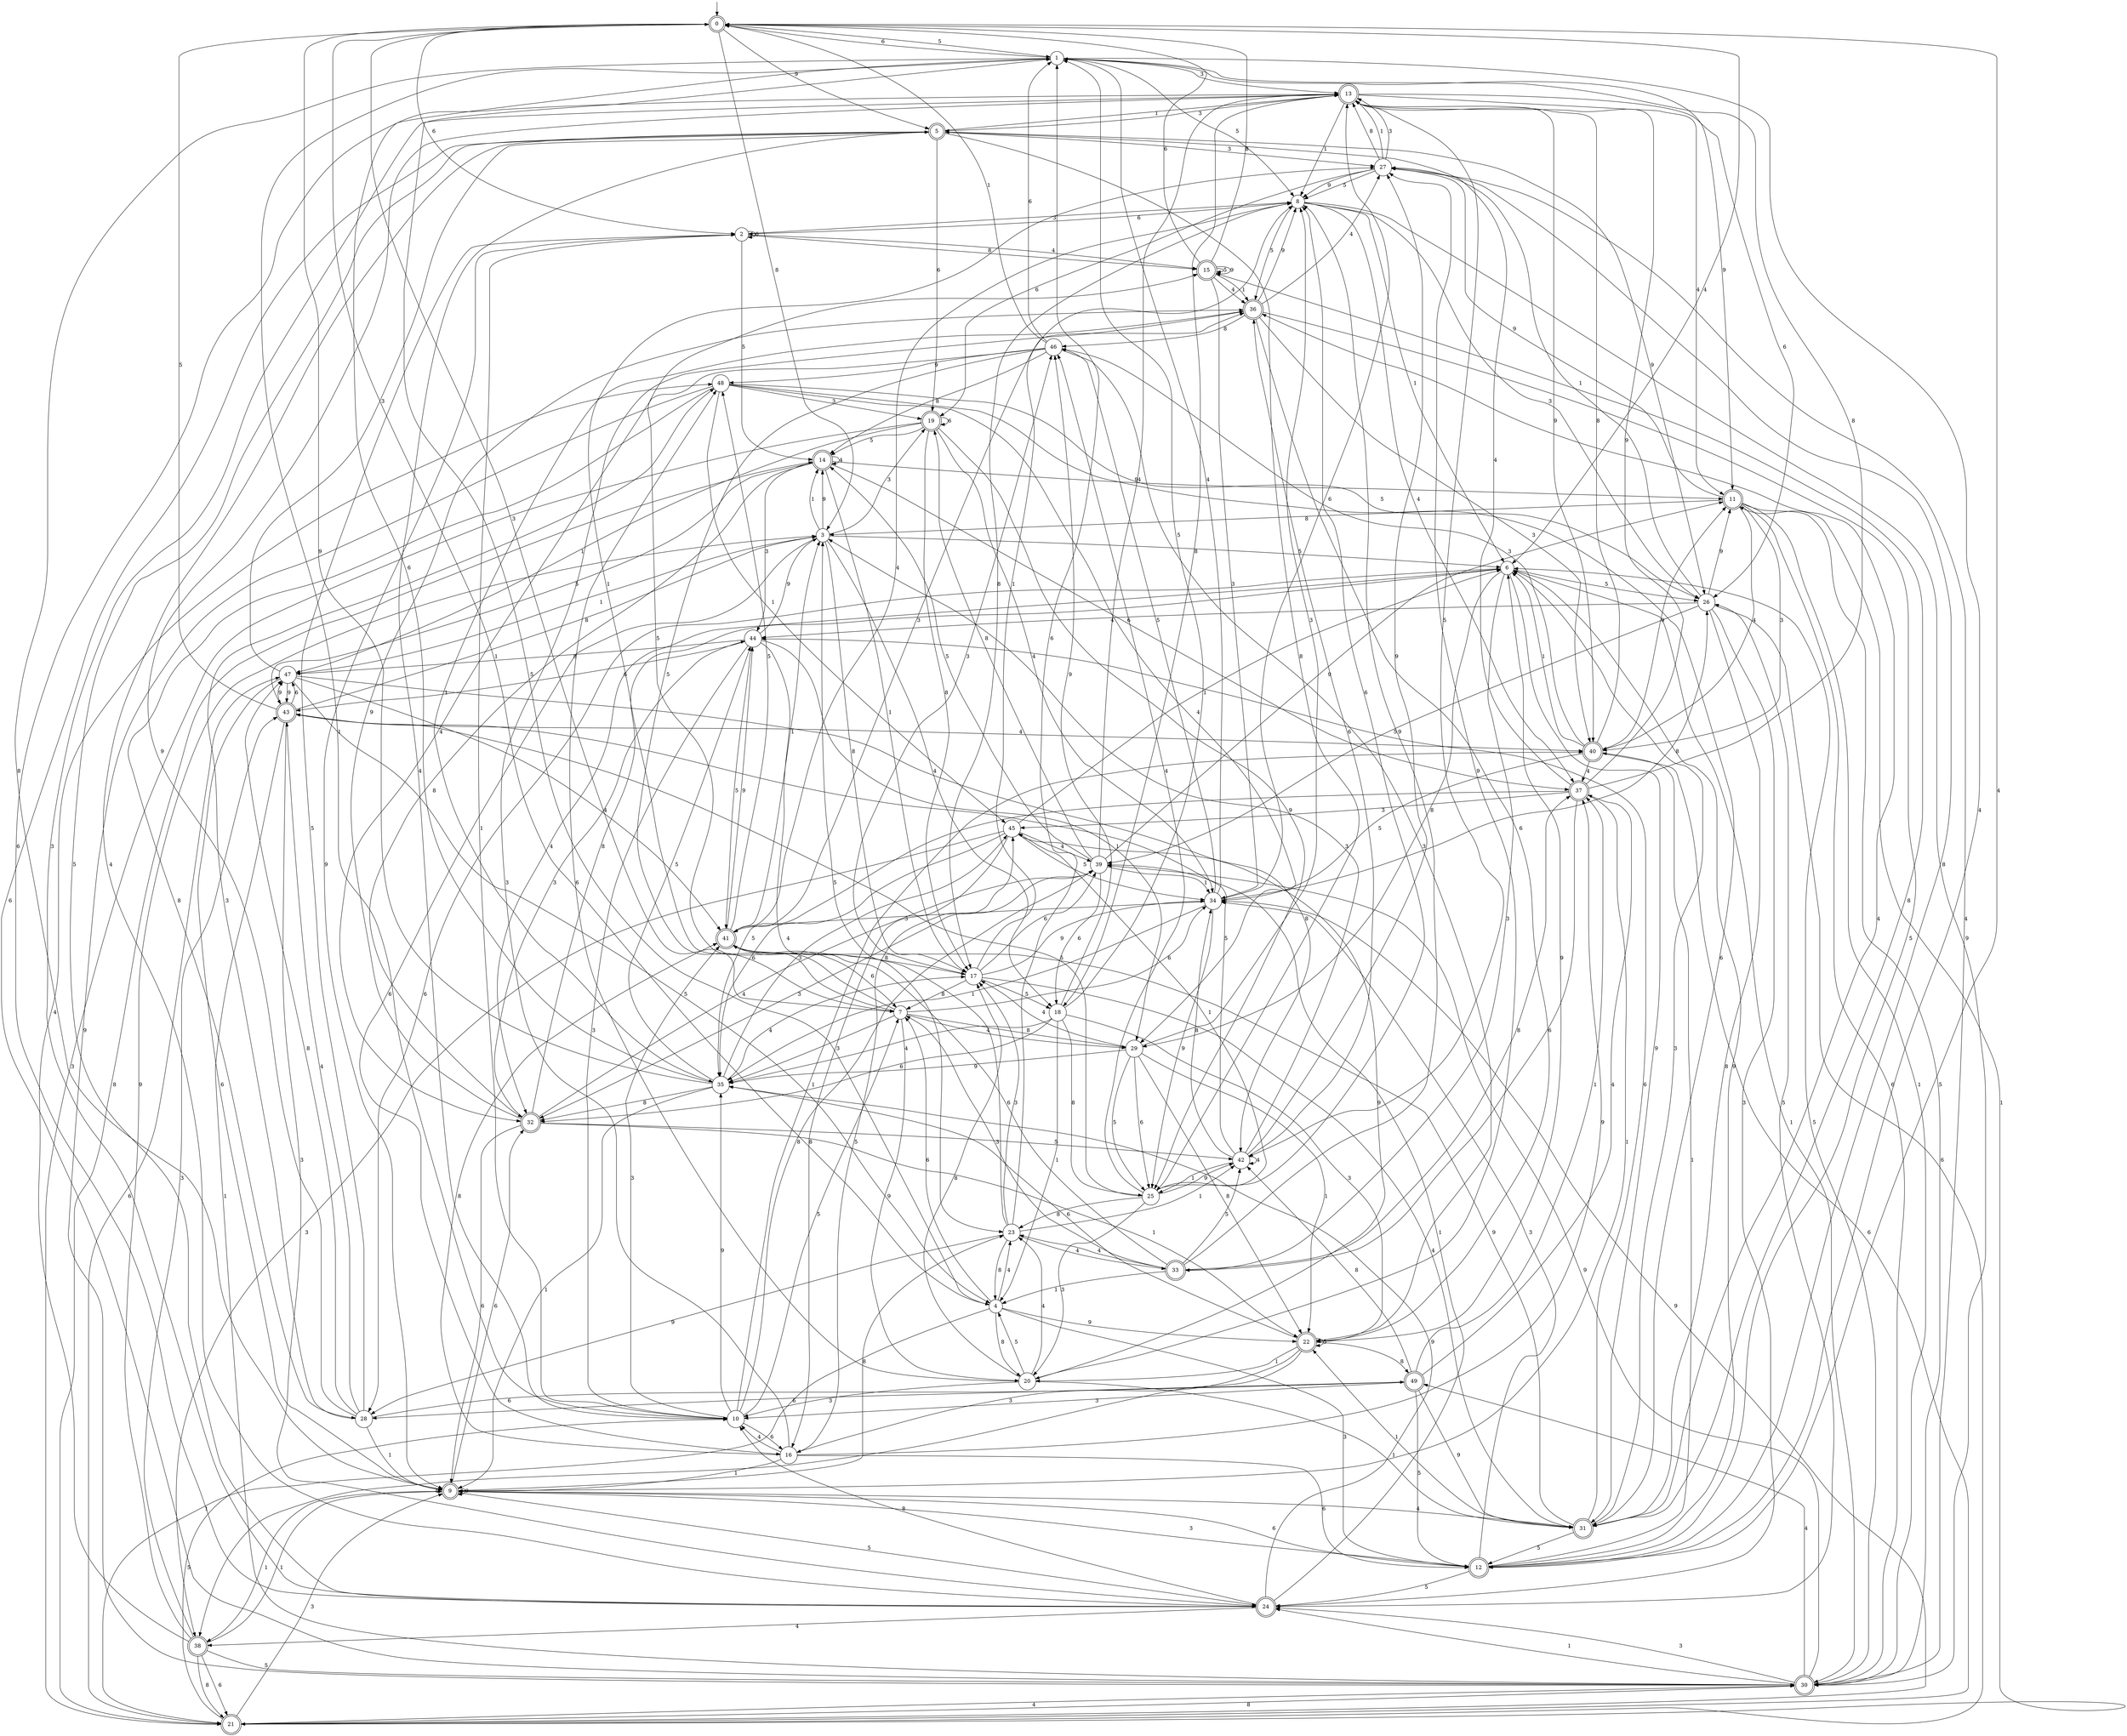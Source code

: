digraph g {

	s0 [shape="doublecircle" label="0"];
	s1 [shape="circle" label="1"];
	s2 [shape="circle" label="2"];
	s3 [shape="circle" label="3"];
	s4 [shape="circle" label="4"];
	s5 [shape="doublecircle" label="5"];
	s6 [shape="circle" label="6"];
	s7 [shape="circle" label="7"];
	s8 [shape="circle" label="8"];
	s9 [shape="doublecircle" label="9"];
	s10 [shape="circle" label="10"];
	s11 [shape="doublecircle" label="11"];
	s12 [shape="doublecircle" label="12"];
	s13 [shape="doublecircle" label="13"];
	s14 [shape="doublecircle" label="14"];
	s15 [shape="doublecircle" label="15"];
	s16 [shape="circle" label="16"];
	s17 [shape="circle" label="17"];
	s18 [shape="circle" label="18"];
	s19 [shape="doublecircle" label="19"];
	s20 [shape="circle" label="20"];
	s21 [shape="doublecircle" label="21"];
	s22 [shape="doublecircle" label="22"];
	s23 [shape="circle" label="23"];
	s24 [shape="doublecircle" label="24"];
	s25 [shape="circle" label="25"];
	s26 [shape="circle" label="26"];
	s27 [shape="circle" label="27"];
	s28 [shape="circle" label="28"];
	s29 [shape="circle" label="29"];
	s30 [shape="doublecircle" label="30"];
	s31 [shape="doublecircle" label="31"];
	s32 [shape="doublecircle" label="32"];
	s33 [shape="doublecircle" label="33"];
	s34 [shape="circle" label="34"];
	s35 [shape="circle" label="35"];
	s36 [shape="doublecircle" label="36"];
	s37 [shape="doublecircle" label="37"];
	s38 [shape="doublecircle" label="38"];
	s39 [shape="circle" label="39"];
	s40 [shape="doublecircle" label="40"];
	s41 [shape="doublecircle" label="41"];
	s42 [shape="circle" label="42"];
	s43 [shape="doublecircle" label="43"];
	s44 [shape="circle" label="44"];
	s45 [shape="circle" label="45"];
	s46 [shape="circle" label="46"];
	s47 [shape="circle" label="47"];
	s48 [shape="circle" label="48"];
	s49 [shape="doublecircle" label="49"];
	s0 -> s1 [label="5"];
	s0 -> s2 [label="6"];
	s0 -> s3 [label="8"];
	s0 -> s4 [label="1"];
	s0 -> s5 [label="9"];
	s0 -> s6 [label="4"];
	s0 -> s7 [label="3"];
	s1 -> s8 [label="5"];
	s1 -> s0 [label="6"];
	s1 -> s9 [label="8"];
	s1 -> s10 [label="1"];
	s1 -> s11 [label="9"];
	s1 -> s12 [label="4"];
	s1 -> s13 [label="3"];
	s2 -> s14 [label="5"];
	s2 -> s2 [label="6"];
	s2 -> s15 [label="8"];
	s2 -> s10 [label="1"];
	s2 -> s9 [label="9"];
	s2 -> s15 [label="4"];
	s2 -> s8 [label="3"];
	s3 -> s6 [label="5"];
	s3 -> s16 [label="6"];
	s3 -> s17 [label="8"];
	s3 -> s14 [label="1"];
	s3 -> s14 [label="9"];
	s3 -> s18 [label="4"];
	s3 -> s19 [label="3"];
	s4 -> s1 [label="5"];
	s4 -> s7 [label="6"];
	s4 -> s20 [label="8"];
	s4 -> s21 [label="1"];
	s4 -> s22 [label="9"];
	s4 -> s23 [label="4"];
	s4 -> s12 [label="3"];
	s5 -> s24 [label="5"];
	s5 -> s19 [label="6"];
	s5 -> s25 [label="8"];
	s5 -> s13 [label="1"];
	s5 -> s26 [label="9"];
	s5 -> s24 [label="4"];
	s5 -> s27 [label="3"];
	s6 -> s26 [label="5"];
	s6 -> s28 [label="6"];
	s6 -> s29 [label="8"];
	s6 -> s30 [label="1"];
	s6 -> s31 [label="9"];
	s6 -> s32 [label="4"];
	s6 -> s33 [label="3"];
	s7 -> s15 [label="5"];
	s7 -> s34 [label="6"];
	s7 -> s29 [label="8"];
	s7 -> s27 [label="1"];
	s7 -> s20 [label="9"];
	s7 -> s29 [label="4"];
	s7 -> s35 [label="3"];
	s8 -> s36 [label="5"];
	s8 -> s2 [label="6"];
	s8 -> s17 [label="8"];
	s8 -> s6 [label="1"];
	s8 -> s30 [label="9"];
	s8 -> s37 [label="4"];
	s8 -> s26 [label="3"];
	s9 -> s24 [label="5"];
	s9 -> s32 [label="6"];
	s9 -> s23 [label="8"];
	s9 -> s38 [label="1"];
	s9 -> s9 [label="9"];
	s9 -> s31 [label="4"];
	s9 -> s12 [label="3"];
	s10 -> s7 [label="5"];
	s10 -> s16 [label="6"];
	s10 -> s39 [label="8"];
	s10 -> s40 [label="1"];
	s10 -> s35 [label="9"];
	s10 -> s5 [label="4"];
	s10 -> s41 [label="3"];
	s11 -> s30 [label="5"];
	s11 -> s30 [label="6"];
	s11 -> s3 [label="8"];
	s11 -> s30 [label="1"];
	s11 -> s27 [label="9"];
	s11 -> s40 [label="4"];
	s11 -> s40 [label="3"];
	s12 -> s24 [label="5"];
	s12 -> s9 [label="6"];
	s12 -> s27 [label="8"];
	s12 -> s40 [label="1"];
	s12 -> s6 [label="9"];
	s12 -> s0 [label="4"];
	s12 -> s34 [label="3"];
	s13 -> s42 [label="5"];
	s13 -> s26 [label="6"];
	s13 -> s18 [label="8"];
	s13 -> s8 [label="1"];
	s13 -> s40 [label="9"];
	s13 -> s11 [label="4"];
	s13 -> s5 [label="3"];
	s14 -> s43 [label="5"];
	s14 -> s37 [label="6"];
	s14 -> s32 [label="8"];
	s14 -> s17 [label="1"];
	s14 -> s11 [label="9"];
	s14 -> s14 [label="4"];
	s14 -> s44 [label="3"];
	s15 -> s15 [label="5"];
	s15 -> s0 [label="6"];
	s15 -> s0 [label="8"];
	s15 -> s36 [label="1"];
	s15 -> s15 [label="9"];
	s15 -> s36 [label="4"];
	s15 -> s34 [label="3"];
	s16 -> s45 [label="5"];
	s16 -> s12 [label="6"];
	s16 -> s41 [label="8"];
	s16 -> s9 [label="1"];
	s16 -> s37 [label="9"];
	s16 -> s10 [label="4"];
	s16 -> s36 [label="3"];
	s17 -> s18 [label="5"];
	s17 -> s39 [label="6"];
	s17 -> s7 [label="8"];
	s17 -> s8 [label="1"];
	s17 -> s34 [label="9"];
	s17 -> s31 [label="4"];
	s17 -> s46 [label="3"];
	s18 -> s1 [label="5"];
	s18 -> s32 [label="6"];
	s18 -> s25 [label="8"];
	s18 -> s4 [label="1"];
	s18 -> s46 [label="9"];
	s18 -> s35 [label="4"];
	s18 -> s22 [label="3"];
	s19 -> s14 [label="5"];
	s19 -> s19 [label="6"];
	s19 -> s17 [label="8"];
	s19 -> s47 [label="1"];
	s19 -> s25 [label="9"];
	s19 -> s34 [label="4"];
	s19 -> s21 [label="3"];
	s20 -> s4 [label="5"];
	s20 -> s48 [label="6"];
	s20 -> s17 [label="8"];
	s20 -> s31 [label="1"];
	s20 -> s27 [label="9"];
	s20 -> s23 [label="4"];
	s20 -> s10 [label="3"];
	s21 -> s10 [label="5"];
	s21 -> s47 [label="6"];
	s21 -> s14 [label="8"];
	s21 -> s11 [label="1"];
	s21 -> s34 [label="9"];
	s21 -> s30 [label="4"];
	s21 -> s9 [label="3"];
	s22 -> s22 [label="5"];
	s22 -> s35 [label="6"];
	s22 -> s49 [label="8"];
	s22 -> s20 [label="1"];
	s22 -> s6 [label="9"];
	s22 -> s38 [label="4"];
	s22 -> s16 [label="3"];
	s23 -> s3 [label="5"];
	s23 -> s1 [label="6"];
	s23 -> s4 [label="8"];
	s23 -> s42 [label="1"];
	s23 -> s28 [label="9"];
	s23 -> s33 [label="4"];
	s23 -> s17 [label="3"];
	s24 -> s26 [label="5"];
	s24 -> s13 [label="6"];
	s24 -> s10 [label="8"];
	s24 -> s39 [label="1"];
	s24 -> s35 [label="9"];
	s24 -> s38 [label="4"];
	s24 -> s13 [label="3"];
	s25 -> s43 [label="5"];
	s25 -> s8 [label="6"];
	s25 -> s23 [label="8"];
	s25 -> s45 [label="1"];
	s25 -> s42 [label="9"];
	s25 -> s46 [label="4"];
	s25 -> s20 [label="3"];
	s26 -> s39 [label="5"];
	s26 -> s21 [label="6"];
	s26 -> s31 [label="8"];
	s26 -> s27 [label="1"];
	s26 -> s11 [label="9"];
	s26 -> s44 [label="4"];
	s26 -> s24 [label="3"];
	s27 -> s8 [label="5"];
	s27 -> s19 [label="6"];
	s27 -> s13 [label="8"];
	s27 -> s13 [label="1"];
	s27 -> s8 [label="9"];
	s27 -> s30 [label="4"];
	s27 -> s13 [label="3"];
	s28 -> s2 [label="5"];
	s28 -> s49 [label="6"];
	s28 -> s47 [label="8"];
	s28 -> s9 [label="1"];
	s28 -> s13 [label="9"];
	s28 -> s43 [label="4"];
	s28 -> s48 [label="3"];
	s29 -> s25 [label="5"];
	s29 -> s25 [label="6"];
	s29 -> s22 [label="8"];
	s29 -> s22 [label="1"];
	s29 -> s35 [label="9"];
	s29 -> s17 [label="4"];
	s29 -> s8 [label="3"];
	s30 -> s6 [label="5"];
	s30 -> s5 [label="6"];
	s30 -> s21 [label="8"];
	s30 -> s24 [label="1"];
	s30 -> s39 [label="9"];
	s30 -> s49 [label="4"];
	s30 -> s24 [label="3"];
	s31 -> s12 [label="5"];
	s31 -> s44 [label="6"];
	s31 -> s15 [label="8"];
	s31 -> s22 [label="1"];
	s31 -> s41 [label="9"];
	s31 -> s36 [label="4"];
	s31 -> s6 [label="3"];
	s32 -> s42 [label="5"];
	s32 -> s9 [label="6"];
	s32 -> s6 [label="8"];
	s32 -> s22 [label="1"];
	s32 -> s36 [label="9"];
	s32 -> s39 [label="4"];
	s32 -> s44 [label="3"];
	s33 -> s42 [label="5"];
	s33 -> s41 [label="6"];
	s33 -> s37 [label="8"];
	s33 -> s4 [label="1"];
	s33 -> s8 [label="9"];
	s33 -> s23 [label="4"];
	s33 -> s7 [label="3"];
	s34 -> s46 [label="5"];
	s34 -> s13 [label="6"];
	s34 -> s26 [label="8"];
	s34 -> s35 [label="1"];
	s34 -> s25 [label="9"];
	s34 -> s1 [label="4"];
	s34 -> s41 [label="3"];
	s35 -> s44 [label="5"];
	s35 -> s1 [label="6"];
	s35 -> s32 [label="8"];
	s35 -> s9 [label="1"];
	s35 -> s0 [label="9"];
	s35 -> s17 [label="4"];
	s35 -> s45 [label="3"];
	s36 -> s12 [label="5"];
	s36 -> s22 [label="6"];
	s36 -> s46 [label="8"];
	s36 -> s35 [label="1"];
	s36 -> s8 [label="9"];
	s36 -> s27 [label="4"];
	s36 -> s40 [label="3"];
	s37 -> s35 [label="5"];
	s37 -> s33 [label="6"];
	s37 -> s1 [label="8"];
	s37 -> s9 [label="1"];
	s37 -> s13 [label="9"];
	s37 -> s5 [label="4"];
	s37 -> s45 [label="3"];
	s38 -> s30 [label="5"];
	s38 -> s21 [label="6"];
	s38 -> s21 [label="8"];
	s38 -> s9 [label="1"];
	s38 -> s3 [label="9"];
	s38 -> s48 [label="4"];
	s38 -> s43 [label="3"];
	s39 -> s14 [label="5"];
	s39 -> s18 [label="6"];
	s39 -> s19 [label="8"];
	s39 -> s34 [label="1"];
	s39 -> s11 [label="9"];
	s39 -> s13 [label="4"];
	s39 -> s32 [label="3"];
	s40 -> s34 [label="5"];
	s40 -> s21 [label="6"];
	s40 -> s13 [label="8"];
	s40 -> s6 [label="1"];
	s40 -> s11 [label="9"];
	s40 -> s37 [label="4"];
	s40 -> s46 [label="3"];
	s41 -> s48 [label="5"];
	s41 -> s7 [label="6"];
	s41 -> s17 [label="8"];
	s41 -> s3 [label="1"];
	s41 -> s44 [label="9"];
	s41 -> s8 [label="4"];
	s41 -> s36 [label="3"];
	s42 -> s43 [label="5"];
	s42 -> s36 [label="6"];
	s42 -> s34 [label="8"];
	s42 -> s25 [label="1"];
	s42 -> s27 [label="9"];
	s42 -> s42 [label="4"];
	s42 -> s3 [label="3"];
	s43 -> s0 [label="5"];
	s43 -> s47 [label="6"];
	s43 -> s3 [label="8"];
	s43 -> s30 [label="1"];
	s43 -> s47 [label="9"];
	s43 -> s40 [label="4"];
	s43 -> s24 [label="3"];
	s44 -> s41 [label="5"];
	s44 -> s43 [label="6"];
	s44 -> s47 [label="8"];
	s44 -> s29 [label="1"];
	s44 -> s3 [label="9"];
	s44 -> s23 [label="4"];
	s44 -> s10 [label="3"];
	s45 -> s34 [label="5"];
	s45 -> s35 [label="6"];
	s45 -> s16 [label="8"];
	s45 -> s6 [label="1"];
	s45 -> s20 [label="9"];
	s45 -> s39 [label="4"];
	s45 -> s38 [label="3"];
	s46 -> s7 [label="5"];
	s46 -> s1 [label="6"];
	s46 -> s14 [label="8"];
	s46 -> s0 [label="1"];
	s46 -> s48 [label="9"];
	s46 -> s32 [label="4"];
	s46 -> s22 [label="3"];
	s47 -> s4 [label="5"];
	s47 -> s9 [label="6"];
	s47 -> s42 [label="8"];
	s47 -> s3 [label="1"];
	s47 -> s43 [label="9"];
	s47 -> s41 [label="4"];
	s47 -> s5 [label="3"];
	s48 -> s26 [label="5"];
	s48 -> s31 [label="6"];
	s48 -> s28 [label="8"];
	s48 -> s45 [label="1"];
	s48 -> s30 [label="9"];
	s48 -> s29 [label="4"];
	s48 -> s19 [label="3"];
	s49 -> s12 [label="5"];
	s49 -> s28 [label="6"];
	s49 -> s42 [label="8"];
	s49 -> s37 [label="1"];
	s49 -> s31 [label="9"];
	s49 -> s37 [label="4"];
	s49 -> s10 [label="3"];

__start0 [label="" shape="none" width="0" height="0"];
__start0 -> s0;

}

